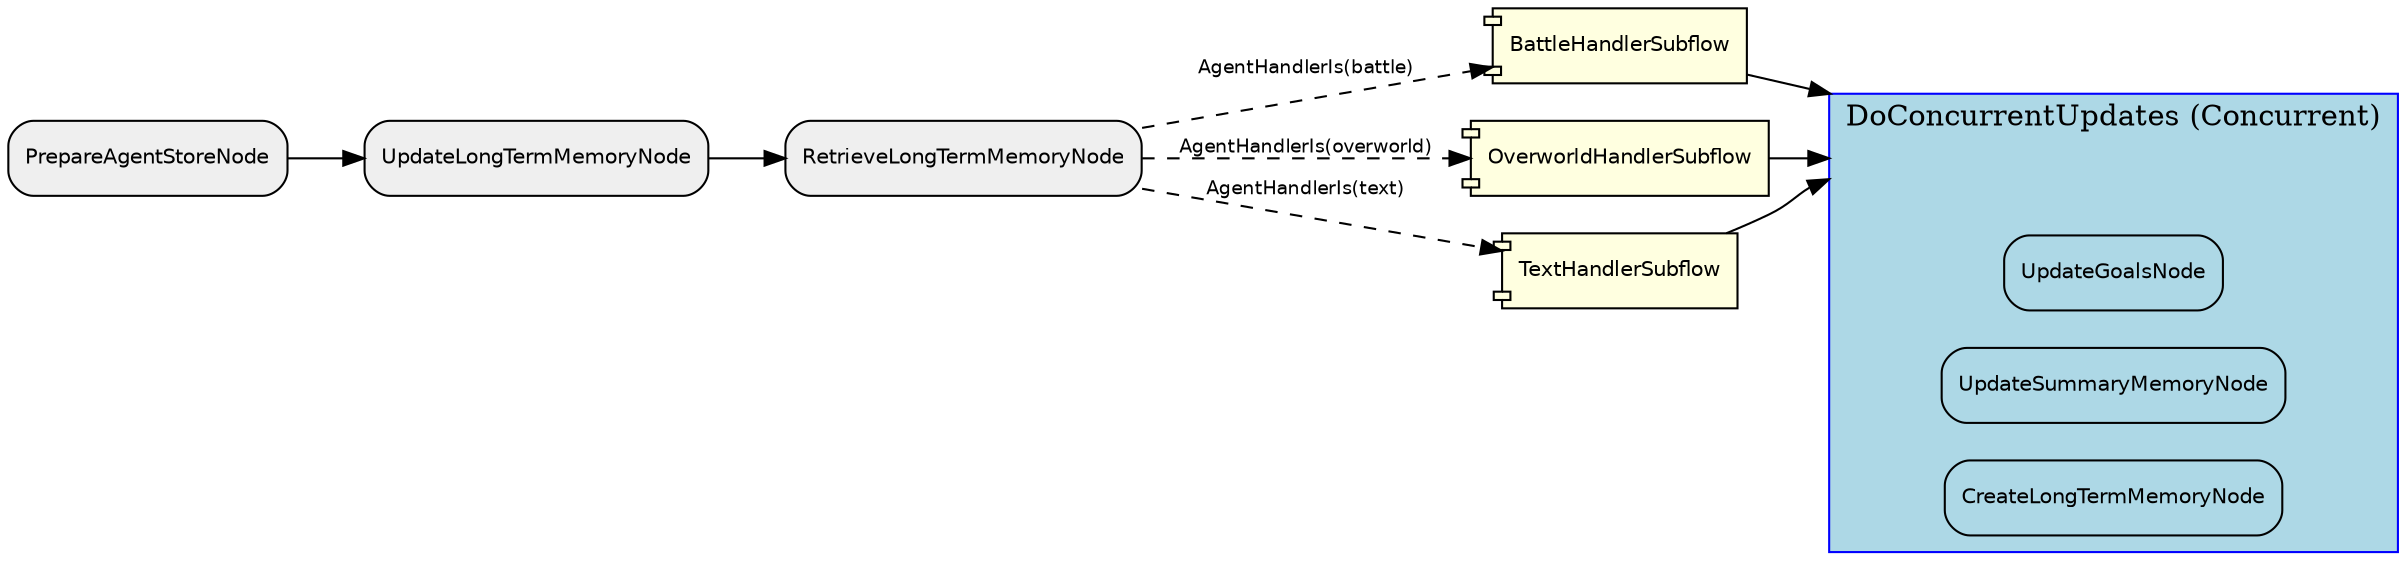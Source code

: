 digraph "G" {
  rankdir=LR;
  compound=true;
  node [shape=box, style="rounded,filled", fillcolor="#EFEFEF", fontname="Helvetica", fontsize=10];
  edge [fontname="Helvetica", fontsize=9];
  subgraph "cluster_15ISiJW4Yi69JEu04sSHH" {
    label="DoConcurrentUpdates (Concurrent)";
    style="filled"; fillcolor="lightblue"; color="blue";
    node [fillcolor="lightblue", style="filled,rounded"];
    "15ISiJW4Yi69JEu04sSHH__entry" [label="", shape=point, width=0.01, style=invis];
    "15ISiJW4Yi69JEu04sSHH__exit"  [label="", shape=point, width=0.01, style=invis];
    c1SKqN2WIx2ij4NgUKTvb [label="UpdateGoalsNode"];
    jLEwWIrZGxAGg4o38i4su [label="UpdateSummaryMemoryNode"];
    GXflY9EKdHPiqjInL1sYC [label="CreateLongTermMemoryNode"];
  }
  GXflY9EKdHPiqjInL1sYC [label="CreateLongTermMemoryNode"];
  AP86GCGV3npDf4CHClXFg [label="BattleHandlerSubflow", shape=component, style="filled,rounded", fillcolor="lightyellow"];
  fv72b8kyNhTSRWWlL00R2 [label="UpdateLongTermMemoryNode"];
  oW1E57LB7d2o1qKYWzj4w [label="RetrieveLongTermMemoryNode"];
  vECg5X0vyAOo7gThuDB4Y [label="OverworldHandlerSubflow", shape=component, style="filled,rounded", fillcolor="lightyellow"];
  HUZQmXyC3O2UpxJ2NxeOm [label="TextHandlerSubflow", shape=component, style="filled,rounded", fillcolor="lightyellow"];
  c1SKqN2WIx2ij4NgUKTvb [label="UpdateGoalsNode"];
  jLEwWIrZGxAGg4o38i4su [label="UpdateSummaryMemoryNode"];
  "0gFf65PBfZlXKbrt2YaZI" [label="PrepareAgentStoreNode"];
  "0gFf65PBfZlXKbrt2YaZI" -> fv72b8kyNhTSRWWlL00R2 [style="solid"];
  fv72b8kyNhTSRWWlL00R2 -> oW1E57LB7d2o1qKYWzj4w [style="solid"];
  oW1E57LB7d2o1qKYWzj4w -> vECg5X0vyAOo7gThuDB4Y [style="dashed", label="AgentHandlerIs(overworld)"];
  oW1E57LB7d2o1qKYWzj4w -> AP86GCGV3npDf4CHClXFg [style="dashed", label="AgentHandlerIs(battle)"];
  oW1E57LB7d2o1qKYWzj4w -> HUZQmXyC3O2UpxJ2NxeOm [style="dashed", label="AgentHandlerIs(text)"];
  HUZQmXyC3O2UpxJ2NxeOm -> "15ISiJW4Yi69JEu04sSHH__entry" [lhead="cluster_15ISiJW4Yi69JEu04sSHH", style="solid"];
  AP86GCGV3npDf4CHClXFg -> "15ISiJW4Yi69JEu04sSHH__entry" [lhead="cluster_15ISiJW4Yi69JEu04sSHH", style="solid"];
  vECg5X0vyAOo7gThuDB4Y -> "15ISiJW4Yi69JEu04sSHH__entry" [lhead="cluster_15ISiJW4Yi69JEu04sSHH", style="solid"];
}
